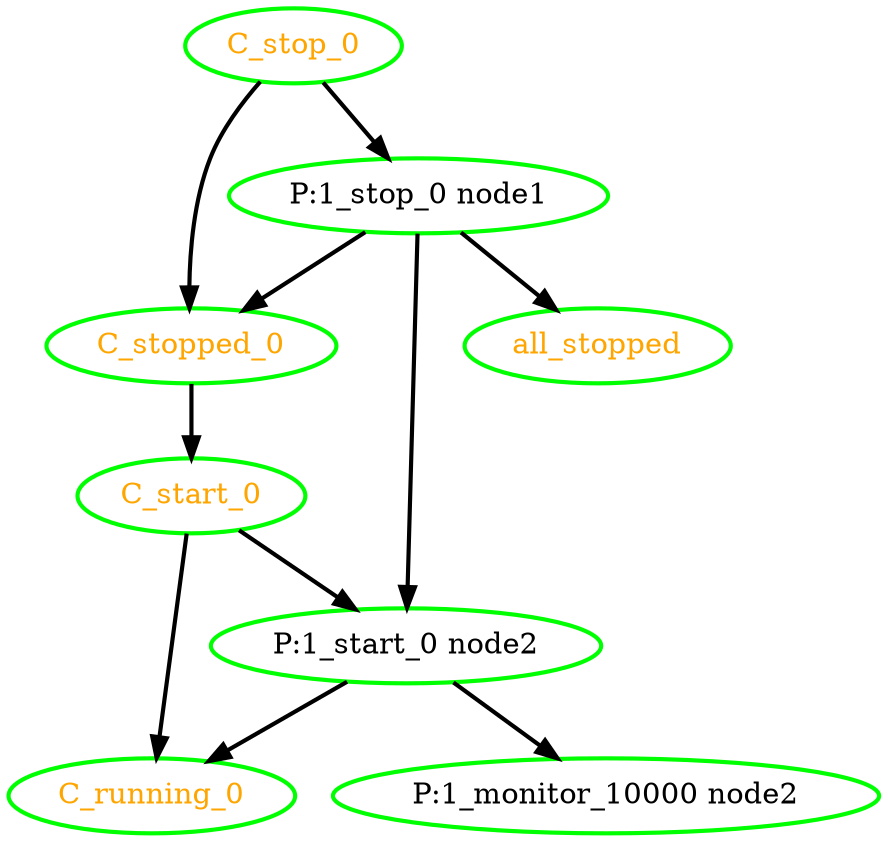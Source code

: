 digraph "g" {
"C_running_0" [ style=bold color="green" fontcolor="orange"]
"C_start_0" -> "C_running_0" [ style = bold]
"C_start_0" -> "P:1_start_0 node2" [ style = bold]
"C_start_0" [ style=bold color="green" fontcolor="orange"]
"C_stop_0" -> "C_stopped_0" [ style = bold]
"C_stop_0" -> "P:1_stop_0 node1" [ style = bold]
"C_stop_0" [ style=bold color="green" fontcolor="orange"]
"C_stopped_0" -> "C_start_0" [ style = bold]
"C_stopped_0" [ style=bold color="green" fontcolor="orange"]
"P:1_monitor_10000 node2" [ style=bold color="green" fontcolor="black"]
"P:1_start_0 node2" -> "C_running_0" [ style = bold]
"P:1_start_0 node2" -> "P:1_monitor_10000 node2" [ style = bold]
"P:1_start_0 node2" [ style=bold color="green" fontcolor="black"]
"P:1_stop_0 node1" -> "C_stopped_0" [ style = bold]
"P:1_stop_0 node1" -> "P:1_start_0 node2" [ style = bold]
"P:1_stop_0 node1" -> "all_stopped" [ style = bold]
"P:1_stop_0 node1" [ style=bold color="green" fontcolor="black"]
"all_stopped" [ style=bold color="green" fontcolor="orange"]
}
